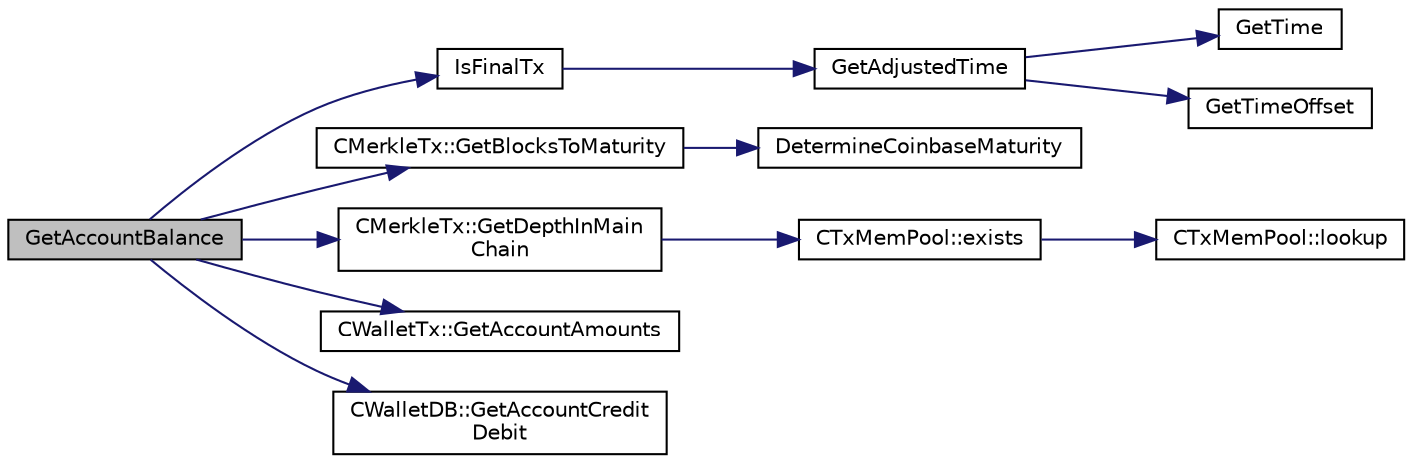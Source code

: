 digraph "GetAccountBalance"
{
  edge [fontname="Helvetica",fontsize="10",labelfontname="Helvetica",labelfontsize="10"];
  node [fontname="Helvetica",fontsize="10",shape=record];
  rankdir="LR";
  Node265 [label="GetAccountBalance",height=0.2,width=0.4,color="black", fillcolor="grey75", style="filled", fontcolor="black"];
  Node265 -> Node266 [color="midnightblue",fontsize="10",style="solid",fontname="Helvetica"];
  Node266 [label="IsFinalTx",height=0.2,width=0.4,color="black", fillcolor="white", style="filled",URL="$main_8cpp.html#adc332cd7ac94e639bb4239618341be19"];
  Node266 -> Node267 [color="midnightblue",fontsize="10",style="solid",fontname="Helvetica"];
  Node267 [label="GetAdjustedTime",height=0.2,width=0.4,color="black", fillcolor="white", style="filled",URL="$util_8cpp.html#a09f81b9c7650f898cf3cf305b87547e6"];
  Node267 -> Node268 [color="midnightblue",fontsize="10",style="solid",fontname="Helvetica"];
  Node268 [label="GetTime",height=0.2,width=0.4,color="black", fillcolor="white", style="filled",URL="$util_8cpp.html#a46fac5fba8ba905b5f9acb364f5d8c6f"];
  Node267 -> Node269 [color="midnightblue",fontsize="10",style="solid",fontname="Helvetica"];
  Node269 [label="GetTimeOffset",height=0.2,width=0.4,color="black", fillcolor="white", style="filled",URL="$util_8cpp.html#a50ca5344c75631267633f15cfe5e983e"];
  Node265 -> Node270 [color="midnightblue",fontsize="10",style="solid",fontname="Helvetica"];
  Node270 [label="CMerkleTx::GetBlocksToMaturity",height=0.2,width=0.4,color="black", fillcolor="white", style="filled",URL="$class_c_merkle_tx.html#a69ebd437f7b44169659c3527fe73b6ab"];
  Node270 -> Node271 [color="midnightblue",fontsize="10",style="solid",fontname="Helvetica"];
  Node271 [label="DetermineCoinbaseMaturity",height=0.2,width=0.4,color="black", fillcolor="white", style="filled",URL="$proofs_8cpp.html#a97478c8207cae73889a6b1fbbc3c67e3",tooltip="Determine Coinbase Maturity (generally not a good idea - done so to increase speed) ..."];
  Node265 -> Node272 [color="midnightblue",fontsize="10",style="solid",fontname="Helvetica"];
  Node272 [label="CMerkleTx::GetDepthInMain\lChain",height=0.2,width=0.4,color="black", fillcolor="white", style="filled",URL="$class_c_merkle_tx.html#a887a9f1a0b7fc64b43e42cec76b38ef9"];
  Node272 -> Node273 [color="midnightblue",fontsize="10",style="solid",fontname="Helvetica"];
  Node273 [label="CTxMemPool::exists",height=0.2,width=0.4,color="black", fillcolor="white", style="filled",URL="$class_c_tx_mem_pool.html#a8b7a13b5289ab839d4460f41a7da9789"];
  Node273 -> Node274 [color="midnightblue",fontsize="10",style="solid",fontname="Helvetica"];
  Node274 [label="CTxMemPool::lookup",height=0.2,width=0.4,color="black", fillcolor="white", style="filled",URL="$class_c_tx_mem_pool.html#ad6d9966cdeb4b6586f7186e709b4e77e"];
  Node265 -> Node275 [color="midnightblue",fontsize="10",style="solid",fontname="Helvetica"];
  Node275 [label="CWalletTx::GetAccountAmounts",height=0.2,width=0.4,color="black", fillcolor="white", style="filled",URL="$class_c_wallet_tx.html#ad74c232cc8983a1c032f2163751695ed"];
  Node265 -> Node276 [color="midnightblue",fontsize="10",style="solid",fontname="Helvetica"];
  Node276 [label="CWalletDB::GetAccountCredit\lDebit",height=0.2,width=0.4,color="black", fillcolor="white", style="filled",URL="$class_c_wallet_d_b.html#a7b853e605ddba528896e60c766b59075"];
}
